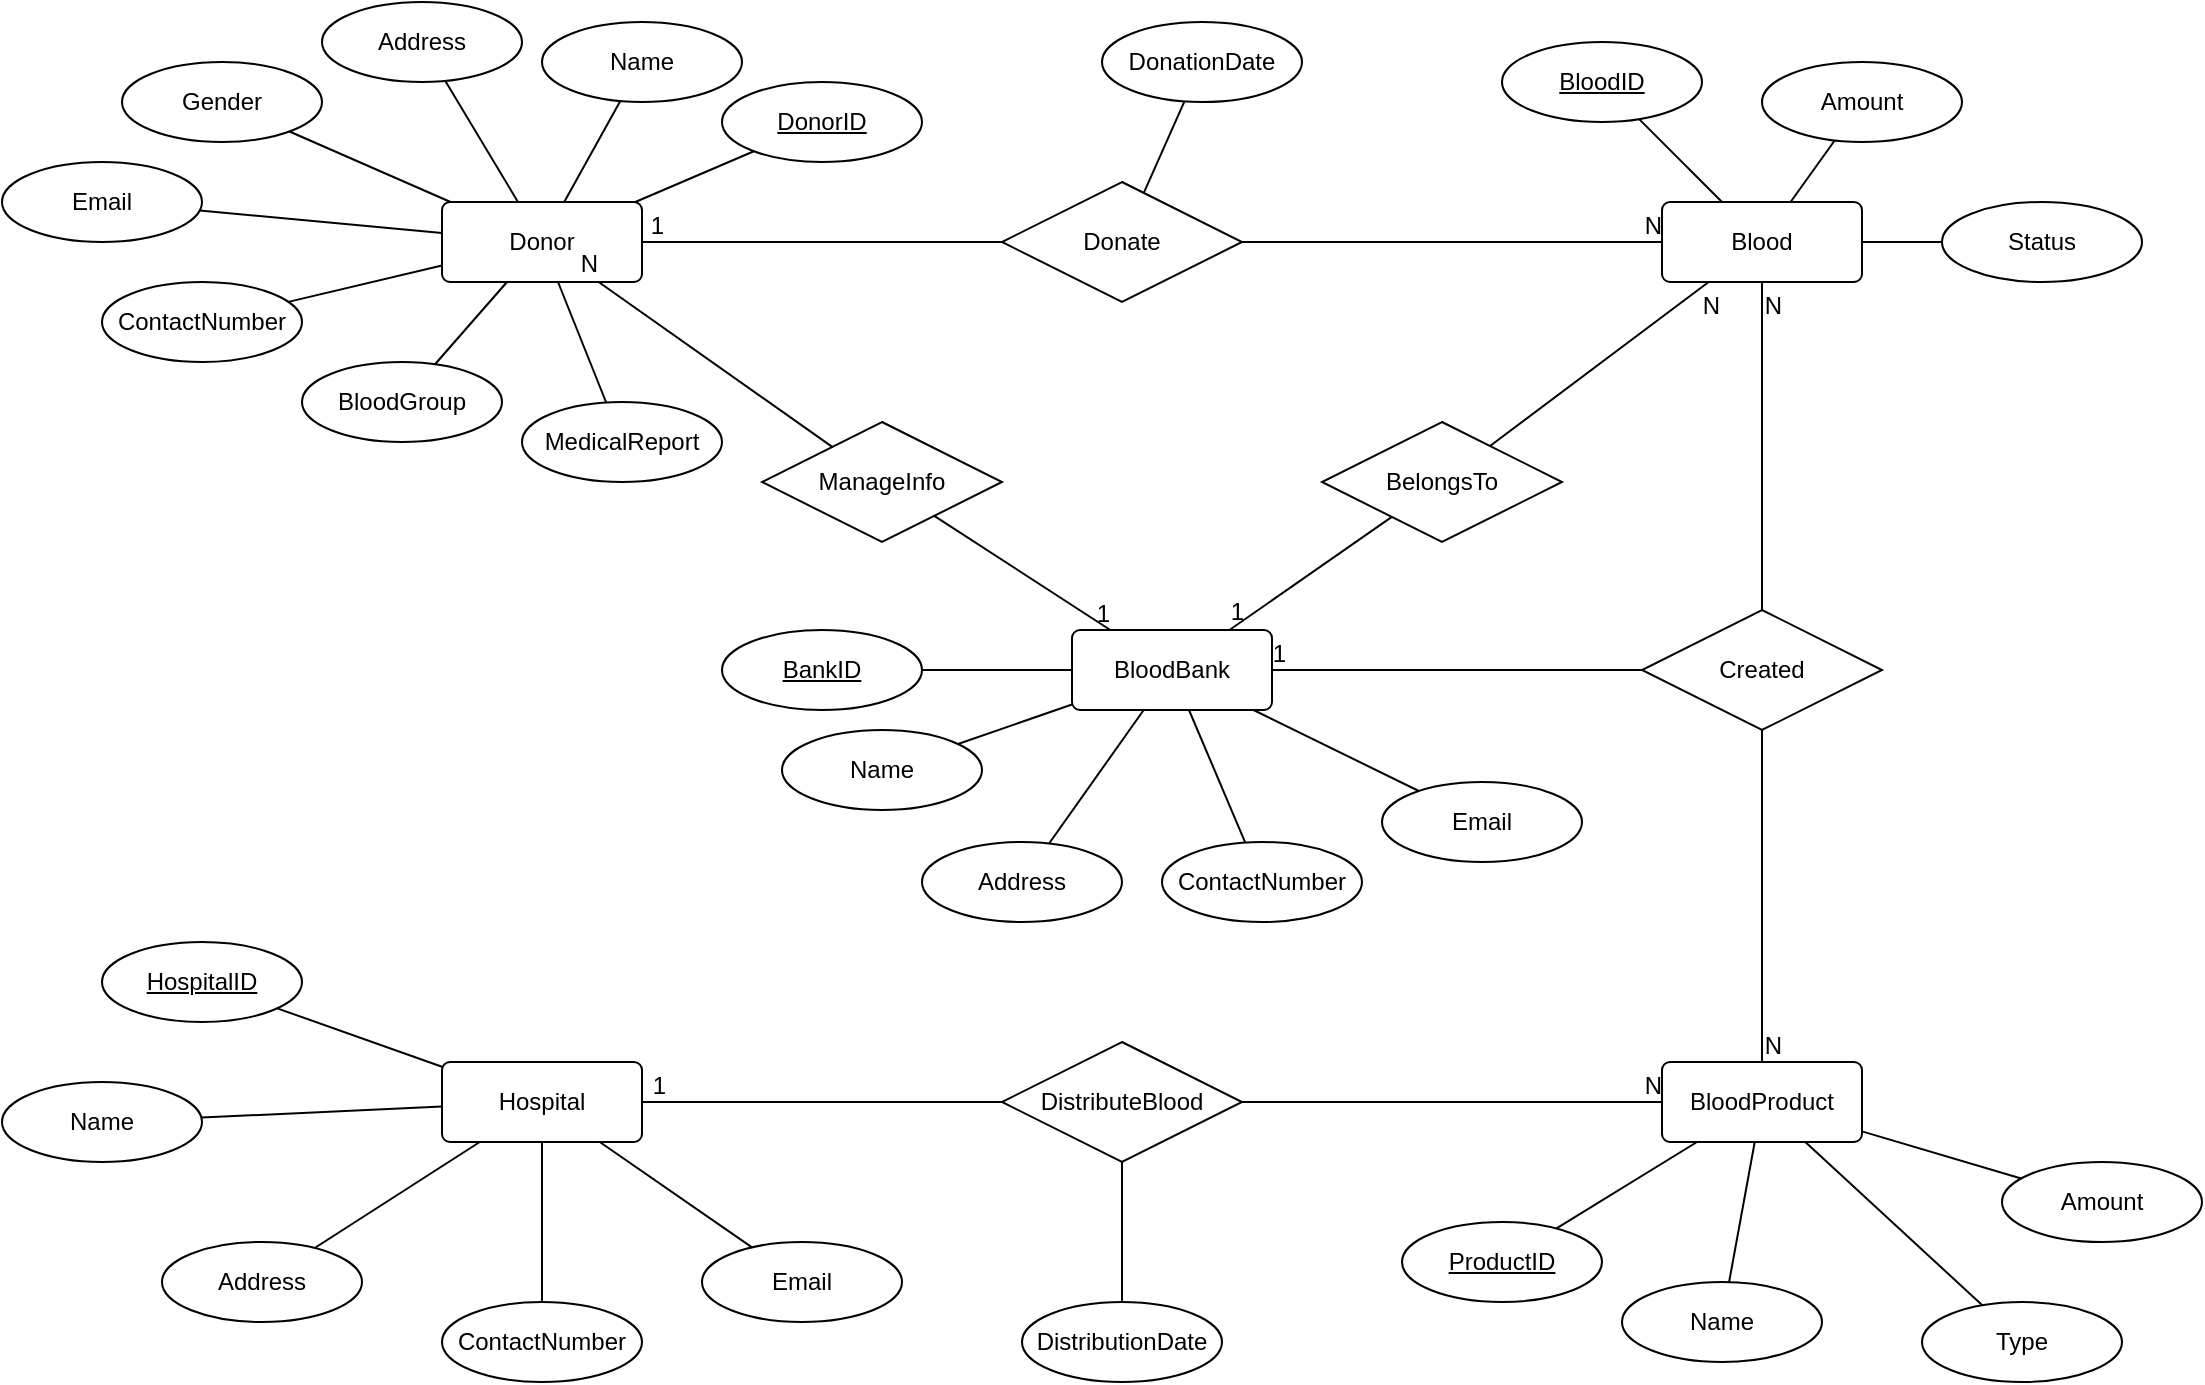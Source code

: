 <mxfile version="12.9.13" type="device"><diagram id="C5RBs43oDa-KdzZeNtuy" name="Page-1"><mxGraphModel dx="1278" dy="607" grid="1" gridSize="10" guides="1" tooltips="1" connect="1" arrows="0" fold="1" page="1" pageScale="1" pageWidth="1169" pageHeight="827" math="1" shadow="0"><root><mxCell id="WIyWlLk6GJQsqaUBKTNV-0"/><mxCell id="WIyWlLk6GJQsqaUBKTNV-1" parent="WIyWlLk6GJQsqaUBKTNV-0"/><mxCell id="0RAP978WV2siVrmYzztn-1" value="Donor" style="rounded=1;arcSize=10;whiteSpace=wrap;html=1;align=center;" parent="WIyWlLk6GJQsqaUBKTNV-1" vertex="1"><mxGeometry x="270" y="110" width="100" height="40" as="geometry"/></mxCell><mxCell id="0RAP978WV2siVrmYzztn-3" value="DonorID" style="ellipse;whiteSpace=wrap;html=1;align=center;fontStyle=4;" parent="WIyWlLk6GJQsqaUBKTNV-1" vertex="1"><mxGeometry x="410" y="50" width="100" height="40" as="geometry"/></mxCell><mxCell id="0RAP978WV2siVrmYzztn-4" value="Name" style="ellipse;whiteSpace=wrap;html=1;align=center;" parent="WIyWlLk6GJQsqaUBKTNV-1" vertex="1"><mxGeometry x="320" y="20" width="100" height="40" as="geometry"/></mxCell><mxCell id="0RAP978WV2siVrmYzztn-5" value="BloodGroup" style="ellipse;whiteSpace=wrap;html=1;align=center;" parent="WIyWlLk6GJQsqaUBKTNV-1" vertex="1"><mxGeometry x="200" y="190" width="100" height="40" as="geometry"/></mxCell><mxCell id="0RAP978WV2siVrmYzztn-6" value="MedicalReport" style="ellipse;whiteSpace=wrap;html=1;align=center;" parent="WIyWlLk6GJQsqaUBKTNV-1" vertex="1"><mxGeometry x="310" y="210" width="100" height="40" as="geometry"/></mxCell><mxCell id="0RAP978WV2siVrmYzztn-7" value="Address" style="ellipse;whiteSpace=wrap;html=1;align=center;" parent="WIyWlLk6GJQsqaUBKTNV-1" vertex="1"><mxGeometry x="210" y="10" width="100" height="40" as="geometry"/></mxCell><mxCell id="0RAP978WV2siVrmYzztn-8" value="ContactNumber" style="ellipse;whiteSpace=wrap;html=1;align=center;" parent="WIyWlLk6GJQsqaUBKTNV-1" vertex="1"><mxGeometry x="100" y="150" width="100" height="40" as="geometry"/></mxCell><mxCell id="0RAP978WV2siVrmYzztn-9" value="Email" style="ellipse;whiteSpace=wrap;html=1;align=center;" parent="WIyWlLk6GJQsqaUBKTNV-1" vertex="1"><mxGeometry x="50" y="90" width="100" height="40" as="geometry"/></mxCell><mxCell id="0RAP978WV2siVrmYzztn-10" value="" style="endArrow=none;html=1;rounded=0;" parent="WIyWlLk6GJQsqaUBKTNV-1" source="0RAP978WV2siVrmYzztn-1" target="0RAP978WV2siVrmYzztn-7" edge="1"><mxGeometry relative="1" as="geometry"><mxPoint x="540" y="310" as="sourcePoint"/><mxPoint x="700" y="310" as="targetPoint"/></mxGeometry></mxCell><mxCell id="0RAP978WV2siVrmYzztn-11" value="" style="endArrow=none;html=1;rounded=0;" parent="WIyWlLk6GJQsqaUBKTNV-1" source="0RAP978WV2siVrmYzztn-6" target="0RAP978WV2siVrmYzztn-1" edge="1"><mxGeometry relative="1" as="geometry"><mxPoint x="450" y="230" as="sourcePoint"/><mxPoint x="700" y="310" as="targetPoint"/></mxGeometry></mxCell><mxCell id="0RAP978WV2siVrmYzztn-12" value="" style="endArrow=none;html=1;rounded=0;" parent="WIyWlLk6GJQsqaUBKTNV-1" source="0RAP978WV2siVrmYzztn-1" target="0RAP978WV2siVrmYzztn-4" edge="1"><mxGeometry relative="1" as="geometry"><mxPoint x="540" y="310" as="sourcePoint"/><mxPoint x="700" y="310" as="targetPoint"/></mxGeometry></mxCell><mxCell id="0RAP978WV2siVrmYzztn-13" value="" style="endArrow=none;html=1;rounded=0;" parent="WIyWlLk6GJQsqaUBKTNV-1" source="0RAP978WV2siVrmYzztn-3" target="0RAP978WV2siVrmYzztn-1" edge="1"><mxGeometry relative="1" as="geometry"><mxPoint x="540" y="310" as="sourcePoint"/><mxPoint x="700" y="310" as="targetPoint"/></mxGeometry></mxCell><mxCell id="0RAP978WV2siVrmYzztn-14" value="" style="endArrow=none;html=1;rounded=0;" parent="WIyWlLk6GJQsqaUBKTNV-1" source="0RAP978WV2siVrmYzztn-5" target="0RAP978WV2siVrmYzztn-1" edge="1"><mxGeometry relative="1" as="geometry"><mxPoint x="540" y="310" as="sourcePoint"/><mxPoint x="700" y="310" as="targetPoint"/></mxGeometry></mxCell><mxCell id="0RAP978WV2siVrmYzztn-15" value="" style="endArrow=none;html=1;rounded=0;" parent="WIyWlLk6GJQsqaUBKTNV-1" source="0RAP978WV2siVrmYzztn-8" target="0RAP978WV2siVrmYzztn-1" edge="1"><mxGeometry relative="1" as="geometry"><mxPoint x="540" y="310" as="sourcePoint"/><mxPoint x="700" y="310" as="targetPoint"/></mxGeometry></mxCell><mxCell id="0RAP978WV2siVrmYzztn-16" value="" style="endArrow=none;html=1;rounded=0;" parent="WIyWlLk6GJQsqaUBKTNV-1" source="0RAP978WV2siVrmYzztn-9" target="0RAP978WV2siVrmYzztn-1" edge="1"><mxGeometry relative="1" as="geometry"><mxPoint x="540" y="320" as="sourcePoint"/><mxPoint x="700" y="310" as="targetPoint"/></mxGeometry></mxCell><mxCell id="0RAP978WV2siVrmYzztn-31" value="BloodBank" style="rounded=1;arcSize=10;whiteSpace=wrap;html=1;align=center;" parent="WIyWlLk6GJQsqaUBKTNV-1" vertex="1"><mxGeometry x="585" y="324" width="100" height="40" as="geometry"/></mxCell><mxCell id="0RAP978WV2siVrmYzztn-32" value="BankID" style="ellipse;whiteSpace=wrap;html=1;align=center;fontStyle=4;" parent="WIyWlLk6GJQsqaUBKTNV-1" vertex="1"><mxGeometry x="410" y="324" width="100" height="40" as="geometry"/></mxCell><mxCell id="0RAP978WV2siVrmYzztn-34" value="Address" style="ellipse;whiteSpace=wrap;html=1;align=center;" parent="WIyWlLk6GJQsqaUBKTNV-1" vertex="1"><mxGeometry x="510" y="430" width="100" height="40" as="geometry"/></mxCell><mxCell id="0RAP978WV2siVrmYzztn-36" value="ContactNumber" style="ellipse;whiteSpace=wrap;html=1;align=center;" parent="WIyWlLk6GJQsqaUBKTNV-1" vertex="1"><mxGeometry x="630" y="430" width="100" height="40" as="geometry"/></mxCell><mxCell id="0RAP978WV2siVrmYzztn-37" value="Email" style="ellipse;whiteSpace=wrap;html=1;align=center;" parent="WIyWlLk6GJQsqaUBKTNV-1" vertex="1"><mxGeometry x="740" y="400" width="100" height="40" as="geometry"/></mxCell><mxCell id="0RAP978WV2siVrmYzztn-38" value="" style="endArrow=none;html=1;rounded=0;" parent="WIyWlLk6GJQsqaUBKTNV-1" source="0RAP978WV2siVrmYzztn-31" target="0RAP978WV2siVrmYzztn-37" edge="1"><mxGeometry relative="1" as="geometry"><mxPoint x="585" y="400" as="sourcePoint"/><mxPoint x="745" y="400" as="targetPoint"/></mxGeometry></mxCell><mxCell id="0RAP978WV2siVrmYzztn-39" value="" style="endArrow=none;html=1;rounded=0;" parent="WIyWlLk6GJQsqaUBKTNV-1" source="0RAP978WV2siVrmYzztn-36" target="0RAP978WV2siVrmYzztn-31" edge="1"><mxGeometry relative="1" as="geometry"><mxPoint x="585" y="400" as="sourcePoint"/><mxPoint x="745" y="400" as="targetPoint"/></mxGeometry></mxCell><mxCell id="0RAP978WV2siVrmYzztn-41" value="" style="endArrow=none;html=1;rounded=0;" parent="WIyWlLk6GJQsqaUBKTNV-1" source="0RAP978WV2siVrmYzztn-34" target="0RAP978WV2siVrmYzztn-31" edge="1"><mxGeometry relative="1" as="geometry"><mxPoint x="585" y="400" as="sourcePoint"/><mxPoint x="745" y="400" as="targetPoint"/></mxGeometry></mxCell><mxCell id="0RAP978WV2siVrmYzztn-42" value="" style="endArrow=none;html=1;rounded=0;" parent="WIyWlLk6GJQsqaUBKTNV-1" source="0RAP978WV2siVrmYzztn-32" target="0RAP978WV2siVrmYzztn-31" edge="1"><mxGeometry relative="1" as="geometry"><mxPoint x="585" y="400" as="sourcePoint"/><mxPoint x="745" y="400" as="targetPoint"/></mxGeometry></mxCell><mxCell id="0RAP978WV2siVrmYzztn-43" value="Blood" style="rounded=1;arcSize=10;whiteSpace=wrap;html=1;align=center;" parent="WIyWlLk6GJQsqaUBKTNV-1" vertex="1"><mxGeometry x="880" y="110" width="100" height="40" as="geometry"/></mxCell><mxCell id="0RAP978WV2siVrmYzztn-46" value="Amount" style="ellipse;whiteSpace=wrap;html=1;align=center;" parent="WIyWlLk6GJQsqaUBKTNV-1" vertex="1"><mxGeometry x="930" y="40" width="100" height="40" as="geometry"/></mxCell><mxCell id="0RAP978WV2siVrmYzztn-48" value="Status" style="ellipse;whiteSpace=wrap;html=1;align=center;" parent="WIyWlLk6GJQsqaUBKTNV-1" vertex="1"><mxGeometry x="1020" y="110" width="100" height="40" as="geometry"/></mxCell><mxCell id="0RAP978WV2siVrmYzztn-50" value="" style="endArrow=none;html=1;rounded=0;" parent="WIyWlLk6GJQsqaUBKTNV-1" source="0RAP978WV2siVrmYzztn-48" target="0RAP978WV2siVrmYzztn-43" edge="1"><mxGeometry relative="1" as="geometry"><mxPoint x="640" y="320" as="sourcePoint"/><mxPoint x="800" y="320" as="targetPoint"/></mxGeometry></mxCell><mxCell id="0RAP978WV2siVrmYzztn-51" value="" style="endArrow=none;html=1;rounded=0;" parent="WIyWlLk6GJQsqaUBKTNV-1" source="0RAP978WV2siVrmYzztn-46" target="0RAP978WV2siVrmYzztn-43" edge="1"><mxGeometry relative="1" as="geometry"><mxPoint x="640" y="320" as="sourcePoint"/><mxPoint x="800" y="320" as="targetPoint"/></mxGeometry></mxCell><mxCell id="0RAP978WV2siVrmYzztn-54" value="Donate" style="shape=rhombus;perimeter=rhombusPerimeter;whiteSpace=wrap;html=1;align=center;" parent="WIyWlLk6GJQsqaUBKTNV-1" vertex="1"><mxGeometry x="550" y="100" width="120" height="60" as="geometry"/></mxCell><mxCell id="0RAP978WV2siVrmYzztn-55" value="" style="endArrow=none;html=1;rounded=0;" parent="WIyWlLk6GJQsqaUBKTNV-1" source="0RAP978WV2siVrmYzztn-54" target="0RAP978WV2siVrmYzztn-1" edge="1"><mxGeometry relative="1" as="geometry"><mxPoint x="650" y="300" as="sourcePoint"/><mxPoint x="810" y="300" as="targetPoint"/></mxGeometry></mxCell><mxCell id="0RAP978WV2siVrmYzztn-56" value="1" style="resizable=0;html=1;align=right;verticalAlign=bottom;" parent="0RAP978WV2siVrmYzztn-55" connectable="0" vertex="1"><mxGeometry x="1" relative="1" as="geometry"><mxPoint x="11" as="offset"/></mxGeometry></mxCell><mxCell id="0RAP978WV2siVrmYzztn-57" value="" style="endArrow=none;html=1;rounded=0;" parent="WIyWlLk6GJQsqaUBKTNV-1" source="0RAP978WV2siVrmYzztn-54" target="0RAP978WV2siVrmYzztn-43" edge="1"><mxGeometry relative="1" as="geometry"><mxPoint x="650" y="300" as="sourcePoint"/><mxPoint x="810" y="300" as="targetPoint"/></mxGeometry></mxCell><mxCell id="0RAP978WV2siVrmYzztn-58" value="N" style="resizable=0;html=1;align=right;verticalAlign=bottom;" parent="0RAP978WV2siVrmYzztn-57" connectable="0" vertex="1"><mxGeometry x="1" relative="1" as="geometry"/></mxCell><mxCell id="0RAP978WV2siVrmYzztn-59" value="BelongsTo" style="shape=rhombus;perimeter=rhombusPerimeter;whiteSpace=wrap;html=1;align=center;" parent="WIyWlLk6GJQsqaUBKTNV-1" vertex="1"><mxGeometry x="710" y="220" width="120" height="60" as="geometry"/></mxCell><mxCell id="0RAP978WV2siVrmYzztn-60" value="" style="endArrow=none;html=1;rounded=0;" parent="WIyWlLk6GJQsqaUBKTNV-1" source="0RAP978WV2siVrmYzztn-59" target="0RAP978WV2siVrmYzztn-31" edge="1"><mxGeometry relative="1" as="geometry"><mxPoint x="650" y="300" as="sourcePoint"/><mxPoint x="810" y="300" as="targetPoint"/></mxGeometry></mxCell><mxCell id="0RAP978WV2siVrmYzztn-61" value="1" style="resizable=0;html=1;align=right;verticalAlign=bottom;" parent="0RAP978WV2siVrmYzztn-60" connectable="0" vertex="1"><mxGeometry x="1" relative="1" as="geometry"><mxPoint x="8" y="-1" as="offset"/></mxGeometry></mxCell><mxCell id="0RAP978WV2siVrmYzztn-62" value="" style="endArrow=none;html=1;rounded=0;" parent="WIyWlLk6GJQsqaUBKTNV-1" source="0RAP978WV2siVrmYzztn-59" target="0RAP978WV2siVrmYzztn-43" edge="1"><mxGeometry relative="1" as="geometry"><mxPoint x="650" y="300" as="sourcePoint"/><mxPoint x="810" y="300" as="targetPoint"/></mxGeometry></mxCell><mxCell id="0RAP978WV2siVrmYzztn-63" value="N" style="resizable=0;html=1;align=right;verticalAlign=bottom;" parent="0RAP978WV2siVrmYzztn-62" connectable="0" vertex="1"><mxGeometry x="1" relative="1" as="geometry"><mxPoint x="6.4" y="20.2" as="offset"/></mxGeometry></mxCell><mxCell id="0RAP978WV2siVrmYzztn-71" value="Name" style="ellipse;whiteSpace=wrap;html=1;align=center;" parent="WIyWlLk6GJQsqaUBKTNV-1" vertex="1"><mxGeometry x="440" y="374" width="100" height="40" as="geometry"/></mxCell><mxCell id="0RAP978WV2siVrmYzztn-72" value="" style="endArrow=none;html=1;rounded=0;" parent="WIyWlLk6GJQsqaUBKTNV-1" source="0RAP978WV2siVrmYzztn-71" target="0RAP978WV2siVrmYzztn-31" edge="1"><mxGeometry relative="1" as="geometry"><mxPoint x="275" y="370" as="sourcePoint"/><mxPoint x="435" y="370" as="targetPoint"/></mxGeometry></mxCell><mxCell id="0RAP978WV2siVrmYzztn-81" value="BloodID" style="ellipse;whiteSpace=wrap;html=1;align=center;fontStyle=4;" parent="WIyWlLk6GJQsqaUBKTNV-1" vertex="1"><mxGeometry x="800" y="30" width="100" height="40" as="geometry"/></mxCell><mxCell id="0RAP978WV2siVrmYzztn-82" value="" style="endArrow=none;html=1;rounded=0;" parent="WIyWlLk6GJQsqaUBKTNV-1" source="0RAP978WV2siVrmYzztn-81" target="0RAP978WV2siVrmYzztn-43" edge="1"><mxGeometry relative="1" as="geometry"><mxPoint x="520" y="100" as="sourcePoint"/><mxPoint x="680" y="100" as="targetPoint"/></mxGeometry></mxCell><mxCell id="0RAP978WV2siVrmYzztn-84" value="DonationDate" style="ellipse;whiteSpace=wrap;html=1;align=center;" parent="WIyWlLk6GJQsqaUBKTNV-1" vertex="1"><mxGeometry x="600" y="20" width="100" height="40" as="geometry"/></mxCell><mxCell id="0RAP978WV2siVrmYzztn-85" value="" style="endArrow=none;html=1;rounded=0;" parent="WIyWlLk6GJQsqaUBKTNV-1" source="0RAP978WV2siVrmYzztn-84" target="0RAP978WV2siVrmYzztn-54" edge="1"><mxGeometry relative="1" as="geometry"><mxPoint x="520" y="200" as="sourcePoint"/><mxPoint x="680" y="200" as="targetPoint"/></mxGeometry></mxCell><mxCell id="0RAP978WV2siVrmYzztn-86" value="ManageInfo" style="shape=rhombus;perimeter=rhombusPerimeter;whiteSpace=wrap;html=1;align=center;" parent="WIyWlLk6GJQsqaUBKTNV-1" vertex="1"><mxGeometry x="430" y="220" width="120" height="60" as="geometry"/></mxCell><mxCell id="0RAP978WV2siVrmYzztn-87" value="Hospital" style="rounded=1;arcSize=10;whiteSpace=wrap;html=1;align=center;" parent="WIyWlLk6GJQsqaUBKTNV-1" vertex="1"><mxGeometry x="270" y="540" width="100" height="40" as="geometry"/></mxCell><mxCell id="0RAP978WV2siVrmYzztn-88" value="DistributeBlood" style="shape=rhombus;perimeter=rhombusPerimeter;whiteSpace=wrap;html=1;align=center;" parent="WIyWlLk6GJQsqaUBKTNV-1" vertex="1"><mxGeometry x="550" y="530" width="120" height="60" as="geometry"/></mxCell><mxCell id="0RAP978WV2siVrmYzztn-89" value="HospitalID" style="ellipse;whiteSpace=wrap;html=1;align=center;fontStyle=4;" parent="WIyWlLk6GJQsqaUBKTNV-1" vertex="1"><mxGeometry x="100" y="480" width="100" height="40" as="geometry"/></mxCell><mxCell id="0RAP978WV2siVrmYzztn-93" value="" style="endArrow=none;html=1;rounded=0;" parent="WIyWlLk6GJQsqaUBKTNV-1" source="0RAP978WV2siVrmYzztn-88" target="0RAP978WV2siVrmYzztn-87" edge="1"><mxGeometry relative="1" as="geometry"><mxPoint x="520" y="600" as="sourcePoint"/><mxPoint x="680" y="600" as="targetPoint"/></mxGeometry></mxCell><mxCell id="0RAP978WV2siVrmYzztn-94" value="1" style="resizable=0;html=1;align=right;verticalAlign=bottom;" parent="0RAP978WV2siVrmYzztn-93" connectable="0" vertex="1"><mxGeometry x="1" relative="1" as="geometry"><mxPoint x="12" as="offset"/></mxGeometry></mxCell><mxCell id="0RAP978WV2siVrmYzztn-95" value="" style="endArrow=none;html=1;rounded=0;" parent="WIyWlLk6GJQsqaUBKTNV-1" source="0RAP978WV2siVrmYzztn-88" target="4Wjzpm1fxtG5bzcdXWCB-19" edge="1"><mxGeometry relative="1" as="geometry"><mxPoint x="520" y="600" as="sourcePoint"/><mxPoint x="680" y="600" as="targetPoint"/></mxGeometry></mxCell><mxCell id="0RAP978WV2siVrmYzztn-96" value="N" style="resizable=0;html=1;align=right;verticalAlign=bottom;" parent="0RAP978WV2siVrmYzztn-95" connectable="0" vertex="1"><mxGeometry x="1" relative="1" as="geometry"/></mxCell><mxCell id="0RAP978WV2siVrmYzztn-97" value="" style="endArrow=none;html=1;rounded=0;" parent="WIyWlLk6GJQsqaUBKTNV-1" source="0RAP978WV2siVrmYzztn-86" target="0RAP978WV2siVrmYzztn-31" edge="1"><mxGeometry relative="1" as="geometry"><mxPoint x="520" y="300" as="sourcePoint"/><mxPoint x="680" y="300" as="targetPoint"/></mxGeometry></mxCell><mxCell id="0RAP978WV2siVrmYzztn-98" value="1" style="resizable=0;html=1;align=right;verticalAlign=bottom;" parent="0RAP978WV2siVrmYzztn-97" connectable="0" vertex="1"><mxGeometry x="1" relative="1" as="geometry"/></mxCell><mxCell id="0RAP978WV2siVrmYzztn-99" value="" style="endArrow=none;html=1;rounded=0;" parent="WIyWlLk6GJQsqaUBKTNV-1" source="0RAP978WV2siVrmYzztn-86" target="0RAP978WV2siVrmYzztn-1" edge="1"><mxGeometry relative="1" as="geometry"><mxPoint x="520" y="300" as="sourcePoint"/><mxPoint x="680" y="300" as="targetPoint"/></mxGeometry></mxCell><mxCell id="0RAP978WV2siVrmYzztn-100" value="N" style="resizable=0;html=1;align=right;verticalAlign=bottom;" parent="0RAP978WV2siVrmYzztn-99" connectable="0" vertex="1"><mxGeometry x="1" relative="1" as="geometry"/></mxCell><mxCell id="0RAP978WV2siVrmYzztn-101" value="Name" style="ellipse;whiteSpace=wrap;html=1;align=center;" parent="WIyWlLk6GJQsqaUBKTNV-1" vertex="1"><mxGeometry x="50" y="550" width="100" height="40" as="geometry"/></mxCell><mxCell id="0RAP978WV2siVrmYzztn-102" value="Address" style="ellipse;whiteSpace=wrap;html=1;align=center;" parent="WIyWlLk6GJQsqaUBKTNV-1" vertex="1"><mxGeometry x="130" y="630" width="100" height="40" as="geometry"/></mxCell><mxCell id="0RAP978WV2siVrmYzztn-103" value="ContactNumber" style="ellipse;whiteSpace=wrap;html=1;align=center;" parent="WIyWlLk6GJQsqaUBKTNV-1" vertex="1"><mxGeometry x="270" y="660" width="100" height="40" as="geometry"/></mxCell><mxCell id="0RAP978WV2siVrmYzztn-104" value="Email" style="ellipse;whiteSpace=wrap;html=1;align=center;" parent="WIyWlLk6GJQsqaUBKTNV-1" vertex="1"><mxGeometry x="400" y="630" width="100" height="40" as="geometry"/></mxCell><mxCell id="0RAP978WV2siVrmYzztn-105" value="" style="endArrow=none;html=1;rounded=0;" parent="WIyWlLk6GJQsqaUBKTNV-1" source="0RAP978WV2siVrmYzztn-104" target="0RAP978WV2siVrmYzztn-87" edge="1"><mxGeometry relative="1" as="geometry"><mxPoint x="520" y="400" as="sourcePoint"/><mxPoint x="680" y="400" as="targetPoint"/></mxGeometry></mxCell><mxCell id="0RAP978WV2siVrmYzztn-106" value="" style="endArrow=none;html=1;rounded=0;" parent="WIyWlLk6GJQsqaUBKTNV-1" source="0RAP978WV2siVrmYzztn-87" target="0RAP978WV2siVrmYzztn-103" edge="1"><mxGeometry relative="1" as="geometry"><mxPoint x="520" y="400" as="sourcePoint"/><mxPoint x="680" y="400" as="targetPoint"/></mxGeometry></mxCell><mxCell id="0RAP978WV2siVrmYzztn-107" value="" style="endArrow=none;html=1;rounded=0;" parent="WIyWlLk6GJQsqaUBKTNV-1" source="0RAP978WV2siVrmYzztn-102" target="0RAP978WV2siVrmYzztn-87" edge="1"><mxGeometry relative="1" as="geometry"><mxPoint x="520" y="400" as="sourcePoint"/><mxPoint x="680" y="400" as="targetPoint"/></mxGeometry></mxCell><mxCell id="0RAP978WV2siVrmYzztn-108" value="" style="endArrow=none;html=1;rounded=0;" parent="WIyWlLk6GJQsqaUBKTNV-1" source="0RAP978WV2siVrmYzztn-101" target="0RAP978WV2siVrmYzztn-87" edge="1"><mxGeometry relative="1" as="geometry"><mxPoint x="520" y="400" as="sourcePoint"/><mxPoint x="680" y="400" as="targetPoint"/></mxGeometry></mxCell><mxCell id="0RAP978WV2siVrmYzztn-109" value="" style="endArrow=none;html=1;rounded=0;" parent="WIyWlLk6GJQsqaUBKTNV-1" source="0RAP978WV2siVrmYzztn-89" target="0RAP978WV2siVrmYzztn-87" edge="1"><mxGeometry relative="1" as="geometry"><mxPoint x="520" y="400" as="sourcePoint"/><mxPoint x="680" y="400" as="targetPoint"/></mxGeometry></mxCell><mxCell id="0RAP978WV2siVrmYzztn-110" value="DistributionDate" style="ellipse;whiteSpace=wrap;html=1;align=center;" parent="WIyWlLk6GJQsqaUBKTNV-1" vertex="1"><mxGeometry x="560" y="660" width="100" height="40" as="geometry"/></mxCell><mxCell id="0RAP978WV2siVrmYzztn-112" value="" style="endArrow=none;html=1;rounded=0;" parent="WIyWlLk6GJQsqaUBKTNV-1" source="0RAP978WV2siVrmYzztn-88" target="0RAP978WV2siVrmYzztn-110" edge="1"><mxGeometry relative="1" as="geometry"><mxPoint x="520" y="400" as="sourcePoint"/><mxPoint x="680" y="400" as="targetPoint"/></mxGeometry></mxCell><mxCell id="4Wjzpm1fxtG5bzcdXWCB-1" value="Gender" style="ellipse;whiteSpace=wrap;html=1;align=center;" parent="WIyWlLk6GJQsqaUBKTNV-1" vertex="1"><mxGeometry x="110" y="40" width="100" height="40" as="geometry"/></mxCell><mxCell id="4Wjzpm1fxtG5bzcdXWCB-6" value="" style="endArrow=none;html=1;rounded=0;" parent="WIyWlLk6GJQsqaUBKTNV-1" source="0RAP978WV2siVrmYzztn-1" target="4Wjzpm1fxtG5bzcdXWCB-1" edge="1"><mxGeometry relative="1" as="geometry"><mxPoint x="470" y="110" as="sourcePoint"/><mxPoint x="630" y="110" as="targetPoint"/></mxGeometry></mxCell><mxCell id="4Wjzpm1fxtG5bzcdXWCB-19" value="BloodProduct" style="rounded=1;arcSize=10;whiteSpace=wrap;html=1;align=center;" parent="WIyWlLk6GJQsqaUBKTNV-1" vertex="1"><mxGeometry x="880" y="540" width="100" height="40" as="geometry"/></mxCell><mxCell id="4Wjzpm1fxtG5bzcdXWCB-21" value="ProductID" style="ellipse;whiteSpace=wrap;html=1;align=center;fontStyle=4;" parent="WIyWlLk6GJQsqaUBKTNV-1" vertex="1"><mxGeometry x="750" y="620" width="100" height="40" as="geometry"/></mxCell><mxCell id="4Wjzpm1fxtG5bzcdXWCB-23" value="Name" style="ellipse;whiteSpace=wrap;html=1;align=center;" parent="WIyWlLk6GJQsqaUBKTNV-1" vertex="1"><mxGeometry x="860" y="650" width="100" height="40" as="geometry"/></mxCell><mxCell id="4Wjzpm1fxtG5bzcdXWCB-25" value="Type" style="ellipse;whiteSpace=wrap;html=1;align=center;" parent="WIyWlLk6GJQsqaUBKTNV-1" vertex="1"><mxGeometry x="1010" y="660" width="100" height="40" as="geometry"/></mxCell><mxCell id="4Wjzpm1fxtG5bzcdXWCB-27" value="Amount" style="ellipse;whiteSpace=wrap;html=1;align=center;" parent="WIyWlLk6GJQsqaUBKTNV-1" vertex="1"><mxGeometry x="1050" y="590" width="100" height="40" as="geometry"/></mxCell><mxCell id="4Wjzpm1fxtG5bzcdXWCB-32" value="" style="endArrow=none;html=1;rounded=0;" parent="WIyWlLk6GJQsqaUBKTNV-1" source="4Wjzpm1fxtG5bzcdXWCB-27" target="4Wjzpm1fxtG5bzcdXWCB-19" edge="1"><mxGeometry relative="1" as="geometry"><mxPoint x="470" y="580" as="sourcePoint"/><mxPoint x="630" y="580" as="targetPoint"/></mxGeometry></mxCell><mxCell id="4Wjzpm1fxtG5bzcdXWCB-33" value="" style="endArrow=none;html=1;rounded=0;" parent="WIyWlLk6GJQsqaUBKTNV-1" source="4Wjzpm1fxtG5bzcdXWCB-25" target="4Wjzpm1fxtG5bzcdXWCB-19" edge="1"><mxGeometry relative="1" as="geometry"><mxPoint x="470" y="580" as="sourcePoint"/><mxPoint x="630" y="580" as="targetPoint"/></mxGeometry></mxCell><mxCell id="4Wjzpm1fxtG5bzcdXWCB-34" value="" style="endArrow=none;html=1;rounded=0;" parent="WIyWlLk6GJQsqaUBKTNV-1" source="4Wjzpm1fxtG5bzcdXWCB-23" target="4Wjzpm1fxtG5bzcdXWCB-19" edge="1"><mxGeometry relative="1" as="geometry"><mxPoint x="470" y="580" as="sourcePoint"/><mxPoint x="630" y="580" as="targetPoint"/></mxGeometry></mxCell><mxCell id="4Wjzpm1fxtG5bzcdXWCB-35" value="" style="endArrow=none;html=1;rounded=0;" parent="WIyWlLk6GJQsqaUBKTNV-1" source="4Wjzpm1fxtG5bzcdXWCB-21" target="4Wjzpm1fxtG5bzcdXWCB-19" edge="1"><mxGeometry relative="1" as="geometry"><mxPoint x="470" y="580" as="sourcePoint"/><mxPoint x="630" y="580" as="targetPoint"/></mxGeometry></mxCell><mxCell id="4Wjzpm1fxtG5bzcdXWCB-45" value="Created" style="shape=rhombus;perimeter=rhombusPerimeter;whiteSpace=wrap;html=1;align=center;" parent="WIyWlLk6GJQsqaUBKTNV-1" vertex="1"><mxGeometry x="870" y="314" width="120" height="60" as="geometry"/></mxCell><mxCell id="4Wjzpm1fxtG5bzcdXWCB-46" value="" style="endArrow=none;html=1;rounded=0;" parent="WIyWlLk6GJQsqaUBKTNV-1" source="4Wjzpm1fxtG5bzcdXWCB-45" target="0RAP978WV2siVrmYzztn-31" edge="1"><mxGeometry relative="1" as="geometry"><mxPoint x="620" y="370" as="sourcePoint"/><mxPoint x="780" y="370" as="targetPoint"/></mxGeometry></mxCell><mxCell id="4Wjzpm1fxtG5bzcdXWCB-47" value="1" style="resizable=0;html=1;align=right;verticalAlign=bottom;" parent="4Wjzpm1fxtG5bzcdXWCB-46" connectable="0" vertex="1"><mxGeometry x="1" relative="1" as="geometry"><mxPoint x="7" as="offset"/></mxGeometry></mxCell><mxCell id="4Wjzpm1fxtG5bzcdXWCB-48" value="" style="endArrow=none;html=1;rounded=0;" parent="WIyWlLk6GJQsqaUBKTNV-1" source="4Wjzpm1fxtG5bzcdXWCB-45" target="0RAP978WV2siVrmYzztn-43" edge="1"><mxGeometry relative="1" as="geometry"><mxPoint x="620" y="370" as="sourcePoint"/><mxPoint x="780" y="370" as="targetPoint"/></mxGeometry></mxCell><mxCell id="4Wjzpm1fxtG5bzcdXWCB-49" value="N" style="resizable=0;html=1;align=right;verticalAlign=bottom;" parent="4Wjzpm1fxtG5bzcdXWCB-48" connectable="0" vertex="1"><mxGeometry x="1" relative="1" as="geometry"><mxPoint x="10" y="20" as="offset"/></mxGeometry></mxCell><mxCell id="4Wjzpm1fxtG5bzcdXWCB-50" value="" style="endArrow=none;html=1;rounded=0;" parent="WIyWlLk6GJQsqaUBKTNV-1" source="4Wjzpm1fxtG5bzcdXWCB-45" target="4Wjzpm1fxtG5bzcdXWCB-19" edge="1"><mxGeometry relative="1" as="geometry"><mxPoint x="620" y="370" as="sourcePoint"/><mxPoint x="780" y="370" as="targetPoint"/></mxGeometry></mxCell><mxCell id="4Wjzpm1fxtG5bzcdXWCB-51" value="N" style="resizable=0;html=1;align=right;verticalAlign=bottom;" parent="4Wjzpm1fxtG5bzcdXWCB-50" connectable="0" vertex="1"><mxGeometry x="1" relative="1" as="geometry"><mxPoint x="10" as="offset"/></mxGeometry></mxCell></root></mxGraphModel></diagram></mxfile>